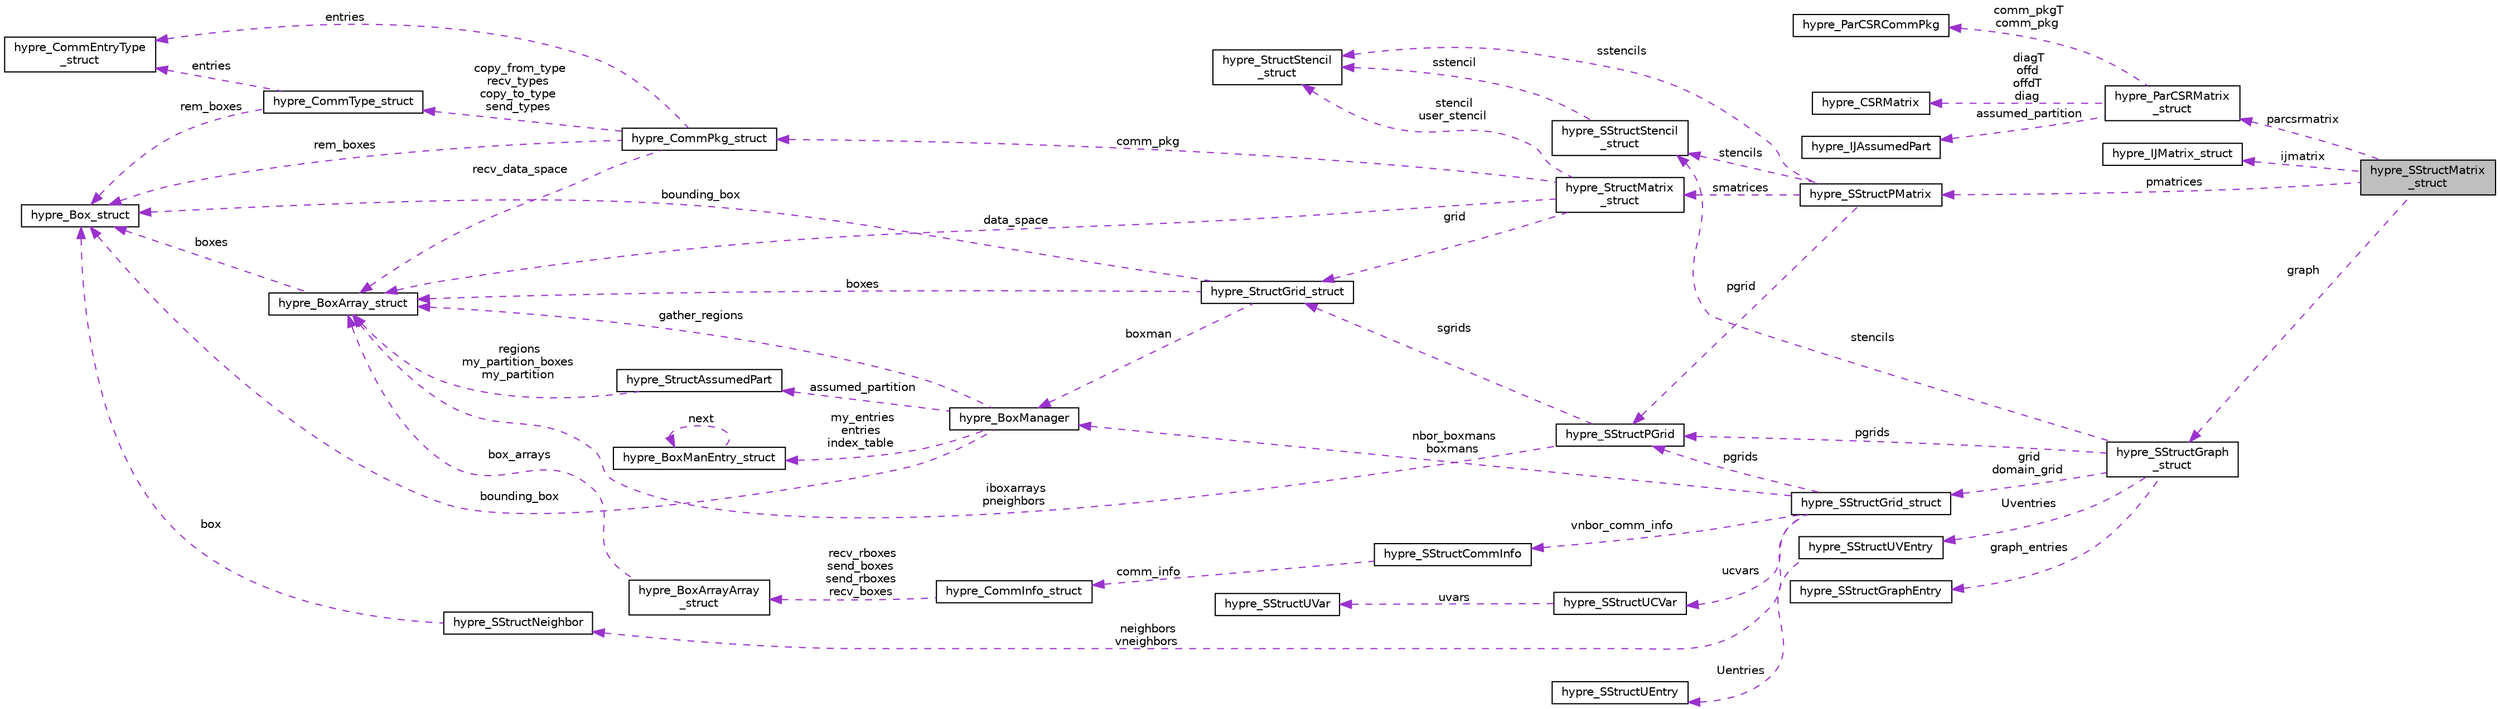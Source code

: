 digraph "hypre_SStructMatrix_struct"
{
 // LATEX_PDF_SIZE
  edge [fontname="Helvetica",fontsize="10",labelfontname="Helvetica",labelfontsize="10"];
  node [fontname="Helvetica",fontsize="10",shape=record];
  rankdir="LR";
  Node1 [label="hypre_SStructMatrix\l_struct",height=0.2,width=0.4,color="black", fillcolor="grey75", style="filled", fontcolor="black",tooltip=" "];
  Node2 -> Node1 [dir="back",color="darkorchid3",fontsize="10",style="dashed",label=" parcsrmatrix" ,fontname="Helvetica"];
  Node2 [label="hypre_ParCSRMatrix\l_struct",height=0.2,width=0.4,color="black", fillcolor="white", style="filled",URL="$structhypre___par_c_s_r_matrix__struct.html",tooltip=" "];
  Node3 -> Node2 [dir="back",color="darkorchid3",fontsize="10",style="dashed",label=" comm_pkgT\ncomm_pkg" ,fontname="Helvetica"];
  Node3 [label="hypre_ParCSRCommPkg",height=0.2,width=0.4,color="black", fillcolor="white", style="filled",URL="$structhypre___par_c_s_r_comm_pkg.html",tooltip=" "];
  Node4 -> Node2 [dir="back",color="darkorchid3",fontsize="10",style="dashed",label=" diagT\noffd\noffdT\ndiag" ,fontname="Helvetica"];
  Node4 [label="hypre_CSRMatrix",height=0.2,width=0.4,color="black", fillcolor="white", style="filled",URL="$structhypre___c_s_r_matrix.html",tooltip=" "];
  Node5 -> Node2 [dir="back",color="darkorchid3",fontsize="10",style="dashed",label=" assumed_partition" ,fontname="Helvetica"];
  Node5 [label="hypre_IJAssumedPart",height=0.2,width=0.4,color="black", fillcolor="white", style="filled",URL="$structhypre___i_j_assumed_part.html",tooltip=" "];
  Node6 -> Node1 [dir="back",color="darkorchid3",fontsize="10",style="dashed",label=" ijmatrix" ,fontname="Helvetica"];
  Node6 [label="hypre_IJMatrix_struct",height=0.2,width=0.4,color="black", fillcolor="white", style="filled",URL="$structhypre___i_j_matrix__struct.html",tooltip=" "];
  Node7 -> Node1 [dir="back",color="darkorchid3",fontsize="10",style="dashed",label=" pmatrices" ,fontname="Helvetica"];
  Node7 [label="hypre_SStructPMatrix",height=0.2,width=0.4,color="black", fillcolor="white", style="filled",URL="$structhypre___s_struct_p_matrix.html",tooltip=" "];
  Node8 -> Node7 [dir="back",color="darkorchid3",fontsize="10",style="dashed",label=" pgrid" ,fontname="Helvetica"];
  Node8 [label="hypre_SStructPGrid",height=0.2,width=0.4,color="black", fillcolor="white", style="filled",URL="$structhypre___s_struct_p_grid.html",tooltip=" "];
  Node9 -> Node8 [dir="back",color="darkorchid3",fontsize="10",style="dashed",label=" iboxarrays\npneighbors" ,fontname="Helvetica"];
  Node9 [label="hypre_BoxArray_struct",height=0.2,width=0.4,color="black", fillcolor="white", style="filled",URL="$structhypre___box_array__struct.html",tooltip=" "];
  Node10 -> Node9 [dir="back",color="darkorchid3",fontsize="10",style="dashed",label=" boxes" ,fontname="Helvetica"];
  Node10 [label="hypre_Box_struct",height=0.2,width=0.4,color="black", fillcolor="white", style="filled",URL="$structhypre___box__struct.html",tooltip=" "];
  Node11 -> Node8 [dir="back",color="darkorchid3",fontsize="10",style="dashed",label=" sgrids" ,fontname="Helvetica"];
  Node11 [label="hypre_StructGrid_struct",height=0.2,width=0.4,color="black", fillcolor="white", style="filled",URL="$structhypre___struct_grid__struct.html",tooltip=" "];
  Node9 -> Node11 [dir="back",color="darkorchid3",fontsize="10",style="dashed",label=" boxes" ,fontname="Helvetica"];
  Node10 -> Node11 [dir="back",color="darkorchid3",fontsize="10",style="dashed",label=" bounding_box" ,fontname="Helvetica"];
  Node12 -> Node11 [dir="back",color="darkorchid3",fontsize="10",style="dashed",label=" boxman" ,fontname="Helvetica"];
  Node12 [label="hypre_BoxManager",height=0.2,width=0.4,color="black", fillcolor="white", style="filled",URL="$structhypre___box_manager.html",tooltip=" "];
  Node13 -> Node12 [dir="back",color="darkorchid3",fontsize="10",style="dashed",label=" my_entries\nentries\nindex_table" ,fontname="Helvetica"];
  Node13 [label="hypre_BoxManEntry_struct",height=0.2,width=0.4,color="black", fillcolor="white", style="filled",URL="$structhypre___box_man_entry__struct.html",tooltip=" "];
  Node13 -> Node13 [dir="back",color="darkorchid3",fontsize="10",style="dashed",label=" next" ,fontname="Helvetica"];
  Node9 -> Node12 [dir="back",color="darkorchid3",fontsize="10",style="dashed",label=" gather_regions" ,fontname="Helvetica"];
  Node14 -> Node12 [dir="back",color="darkorchid3",fontsize="10",style="dashed",label=" assumed_partition" ,fontname="Helvetica"];
  Node14 [label="hypre_StructAssumedPart",height=0.2,width=0.4,color="black", fillcolor="white", style="filled",URL="$structhypre___struct_assumed_part.html",tooltip=" "];
  Node9 -> Node14 [dir="back",color="darkorchid3",fontsize="10",style="dashed",label=" regions\nmy_partition_boxes\nmy_partition" ,fontname="Helvetica"];
  Node10 -> Node12 [dir="back",color="darkorchid3",fontsize="10",style="dashed",label=" bounding_box" ,fontname="Helvetica"];
  Node15 -> Node7 [dir="back",color="darkorchid3",fontsize="10",style="dashed",label=" smatrices" ,fontname="Helvetica"];
  Node15 [label="hypre_StructMatrix\l_struct",height=0.2,width=0.4,color="black", fillcolor="white", style="filled",URL="$structhypre___struct_matrix__struct.html",tooltip=" "];
  Node16 -> Node15 [dir="back",color="darkorchid3",fontsize="10",style="dashed",label=" comm_pkg" ,fontname="Helvetica"];
  Node16 [label="hypre_CommPkg_struct",height=0.2,width=0.4,color="black", fillcolor="white", style="filled",URL="$structhypre___comm_pkg__struct.html",tooltip=" "];
  Node9 -> Node16 [dir="back",color="darkorchid3",fontsize="10",style="dashed",label=" recv_data_space" ,fontname="Helvetica"];
  Node17 -> Node16 [dir="back",color="darkorchid3",fontsize="10",style="dashed",label=" entries" ,fontname="Helvetica"];
  Node17 [label="hypre_CommEntryType\l_struct",height=0.2,width=0.4,color="black", fillcolor="white", style="filled",URL="$structhypre___comm_entry_type__struct.html",tooltip=" "];
  Node18 -> Node16 [dir="back",color="darkorchid3",fontsize="10",style="dashed",label=" copy_from_type\nrecv_types\ncopy_to_type\nsend_types" ,fontname="Helvetica"];
  Node18 [label="hypre_CommType_struct",height=0.2,width=0.4,color="black", fillcolor="white", style="filled",URL="$structhypre___comm_type__struct.html",tooltip=" "];
  Node17 -> Node18 [dir="back",color="darkorchid3",fontsize="10",style="dashed",label=" entries" ,fontname="Helvetica"];
  Node10 -> Node18 [dir="back",color="darkorchid3",fontsize="10",style="dashed",label=" rem_boxes" ,fontname="Helvetica"];
  Node10 -> Node16 [dir="back",color="darkorchid3",fontsize="10",style="dashed",label=" rem_boxes" ,fontname="Helvetica"];
  Node9 -> Node15 [dir="back",color="darkorchid3",fontsize="10",style="dashed",label=" data_space" ,fontname="Helvetica"];
  Node11 -> Node15 [dir="back",color="darkorchid3",fontsize="10",style="dashed",label=" grid" ,fontname="Helvetica"];
  Node19 -> Node15 [dir="back",color="darkorchid3",fontsize="10",style="dashed",label=" stencil\nuser_stencil" ,fontname="Helvetica"];
  Node19 [label="hypre_StructStencil\l_struct",height=0.2,width=0.4,color="black", fillcolor="white", style="filled",URL="$structhypre___struct_stencil__struct.html",tooltip=" "];
  Node20 -> Node7 [dir="back",color="darkorchid3",fontsize="10",style="dashed",label=" stencils" ,fontname="Helvetica"];
  Node20 [label="hypre_SStructStencil\l_struct",height=0.2,width=0.4,color="black", fillcolor="white", style="filled",URL="$structhypre___s_struct_stencil__struct.html",tooltip=" "];
  Node19 -> Node20 [dir="back",color="darkorchid3",fontsize="10",style="dashed",label=" sstencil" ,fontname="Helvetica"];
  Node19 -> Node7 [dir="back",color="darkorchid3",fontsize="10",style="dashed",label=" sstencils" ,fontname="Helvetica"];
  Node21 -> Node1 [dir="back",color="darkorchid3",fontsize="10",style="dashed",label=" graph" ,fontname="Helvetica"];
  Node21 [label="hypre_SStructGraph\l_struct",height=0.2,width=0.4,color="black", fillcolor="white", style="filled",URL="$structhypre___s_struct_graph__struct.html",tooltip=" "];
  Node8 -> Node21 [dir="back",color="darkorchid3",fontsize="10",style="dashed",label=" pgrids" ,fontname="Helvetica"];
  Node22 -> Node21 [dir="back",color="darkorchid3",fontsize="10",style="dashed",label=" graph_entries" ,fontname="Helvetica"];
  Node22 [label="hypre_SStructGraphEntry",height=0.2,width=0.4,color="black", fillcolor="white", style="filled",URL="$structhypre___s_struct_graph_entry.html",tooltip=" "];
  Node23 -> Node21 [dir="back",color="darkorchid3",fontsize="10",style="dashed",label=" Uventries" ,fontname="Helvetica"];
  Node23 [label="hypre_SStructUVEntry",height=0.2,width=0.4,color="black", fillcolor="white", style="filled",URL="$structhypre___s_struct_u_v_entry.html",tooltip=" "];
  Node24 -> Node23 [dir="back",color="darkorchid3",fontsize="10",style="dashed",label=" Uentries" ,fontname="Helvetica"];
  Node24 [label="hypre_SStructUEntry",height=0.2,width=0.4,color="black", fillcolor="white", style="filled",URL="$structhypre___s_struct_u_entry.html",tooltip=" "];
  Node20 -> Node21 [dir="back",color="darkorchid3",fontsize="10",style="dashed",label=" stencils" ,fontname="Helvetica"];
  Node25 -> Node21 [dir="back",color="darkorchid3",fontsize="10",style="dashed",label=" grid\ndomain_grid" ,fontname="Helvetica"];
  Node25 [label="hypre_SStructGrid_struct",height=0.2,width=0.4,color="black", fillcolor="white", style="filled",URL="$structhypre___s_struct_grid__struct.html",tooltip=" "];
  Node8 -> Node25 [dir="back",color="darkorchid3",fontsize="10",style="dashed",label=" pgrids" ,fontname="Helvetica"];
  Node26 -> Node25 [dir="back",color="darkorchid3",fontsize="10",style="dashed",label=" neighbors\nvneighbors" ,fontname="Helvetica"];
  Node26 [label="hypre_SStructNeighbor",height=0.2,width=0.4,color="black", fillcolor="white", style="filled",URL="$structhypre___s_struct_neighbor.html",tooltip=" "];
  Node10 -> Node26 [dir="back",color="darkorchid3",fontsize="10",style="dashed",label=" box" ,fontname="Helvetica"];
  Node27 -> Node25 [dir="back",color="darkorchid3",fontsize="10",style="dashed",label=" vnbor_comm_info" ,fontname="Helvetica"];
  Node27 [label="hypre_SStructCommInfo",height=0.2,width=0.4,color="black", fillcolor="white", style="filled",URL="$structhypre___s_struct_comm_info.html",tooltip=" "];
  Node28 -> Node27 [dir="back",color="darkorchid3",fontsize="10",style="dashed",label=" comm_info" ,fontname="Helvetica"];
  Node28 [label="hypre_CommInfo_struct",height=0.2,width=0.4,color="black", fillcolor="white", style="filled",URL="$structhypre___comm_info__struct.html",tooltip=" "];
  Node29 -> Node28 [dir="back",color="darkorchid3",fontsize="10",style="dashed",label=" recv_rboxes\nsend_boxes\nsend_rboxes\nrecv_boxes" ,fontname="Helvetica"];
  Node29 [label="hypre_BoxArrayArray\l_struct",height=0.2,width=0.4,color="black", fillcolor="white", style="filled",URL="$structhypre___box_array_array__struct.html",tooltip=" "];
  Node9 -> Node29 [dir="back",color="darkorchid3",fontsize="10",style="dashed",label=" box_arrays" ,fontname="Helvetica"];
  Node12 -> Node25 [dir="back",color="darkorchid3",fontsize="10",style="dashed",label=" nbor_boxmans\nboxmans" ,fontname="Helvetica"];
  Node30 -> Node25 [dir="back",color="darkorchid3",fontsize="10",style="dashed",label=" ucvars" ,fontname="Helvetica"];
  Node30 [label="hypre_SStructUCVar",height=0.2,width=0.4,color="black", fillcolor="white", style="filled",URL="$structhypre___s_struct_u_c_var.html",tooltip=" "];
  Node31 -> Node30 [dir="back",color="darkorchid3",fontsize="10",style="dashed",label=" uvars" ,fontname="Helvetica"];
  Node31 [label="hypre_SStructUVar",height=0.2,width=0.4,color="black", fillcolor="white", style="filled",URL="$structhypre___s_struct_u_var.html",tooltip=" "];
}
